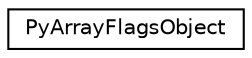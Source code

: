 digraph "Graphical Class Hierarchy"
{
 // LATEX_PDF_SIZE
  edge [fontname="Helvetica",fontsize="10",labelfontname="Helvetica",labelfontsize="10"];
  node [fontname="Helvetica",fontsize="10",shape=record];
  rankdir="LR";
  Node0 [label="PyArrayFlagsObject",height=0.2,width=0.4,color="black", fillcolor="white", style="filled",URL="$structPyArrayFlagsObject.html",tooltip=" "];
}
